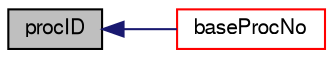 digraph "procID"
{
  bgcolor="transparent";
  edge [fontname="FreeSans",fontsize="10",labelfontname="FreeSans",labelfontsize="10"];
  node [fontname="FreeSans",fontsize="10",shape=record];
  rankdir="LR";
  Node1 [label="procID",height=0.2,width=0.4,color="black", fillcolor="grey75", style="filled" fontcolor="black"];
  Node1 -> Node2 [dir="back",color="midnightblue",fontsize="10",style="solid",fontname="FreeSans"];
  Node2 [label="baseProcNo",height=0.2,width=0.4,color="red",URL="$a02690.html#afd48a2b11255cc392b5873ea401c8884",tooltip="Return physical processor number (i.e. processor number in. "];
}
